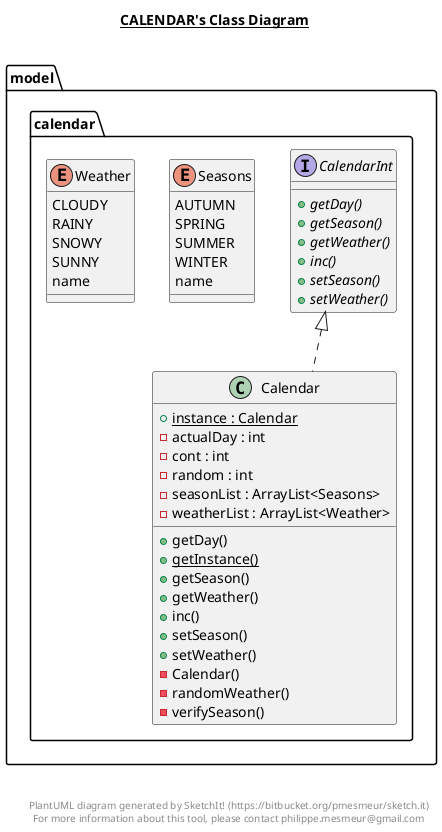 @startuml

title __CALENDAR's Class Diagram__\n

  namespace model {
    namespace calendar {
      class model.calendar.Calendar {
          {static} + instance : Calendar
          - actualDay : int
          - cont : int
          - random : int
          - seasonList : ArrayList<Seasons>
          - weatherList : ArrayList<Weather>
          + getDay()
          {static} + getInstance()
          + getSeason()
          + getWeather()
          + inc()
          + setSeason()
          + setWeather()
          - Calendar()
          - randomWeather()
          - verifySeason()
      }
    }
  }
  

  namespace model {
    namespace calendar {
      enum Seasons {
        AUTUMN
        SPRING
        SUMMER
        WINTER
        name
      }
    }
  }
  

  namespace model {
    namespace calendar {
      enum Weather {
        CLOUDY
        RAINY
        SNOWY
        SUNNY
        name
      }
    }
  }
  

  namespace model {
    namespace calendar {
      interface model.calendar.CalendarInt {
          {abstract} + getDay()
          {abstract} + getSeason()
          {abstract} + getWeather()
          {abstract} + inc()
          {abstract} + setSeason()
          {abstract} + setWeather()
      }
    }
  }
  

  model.calendar.Calendar .up.|> CalendarInt
  model.calendar.Calendar o-- model.calendar.Calendar.Seasons : seasons
  model.calendar.Calendar o-- model.calendar.Calendar.Weather : weather
  model.calendar.Calendar +-down- model.calendar.Calendar.Seasons
  model.calendar.Calendar +-down- model.calendar.Calendar.Weather


right footer


PlantUML diagram generated by SketchIt! (https://bitbucket.org/pmesmeur/sketch.it)
For more information about this tool, please contact philippe.mesmeur@gmail.com
endfooter

@enduml
